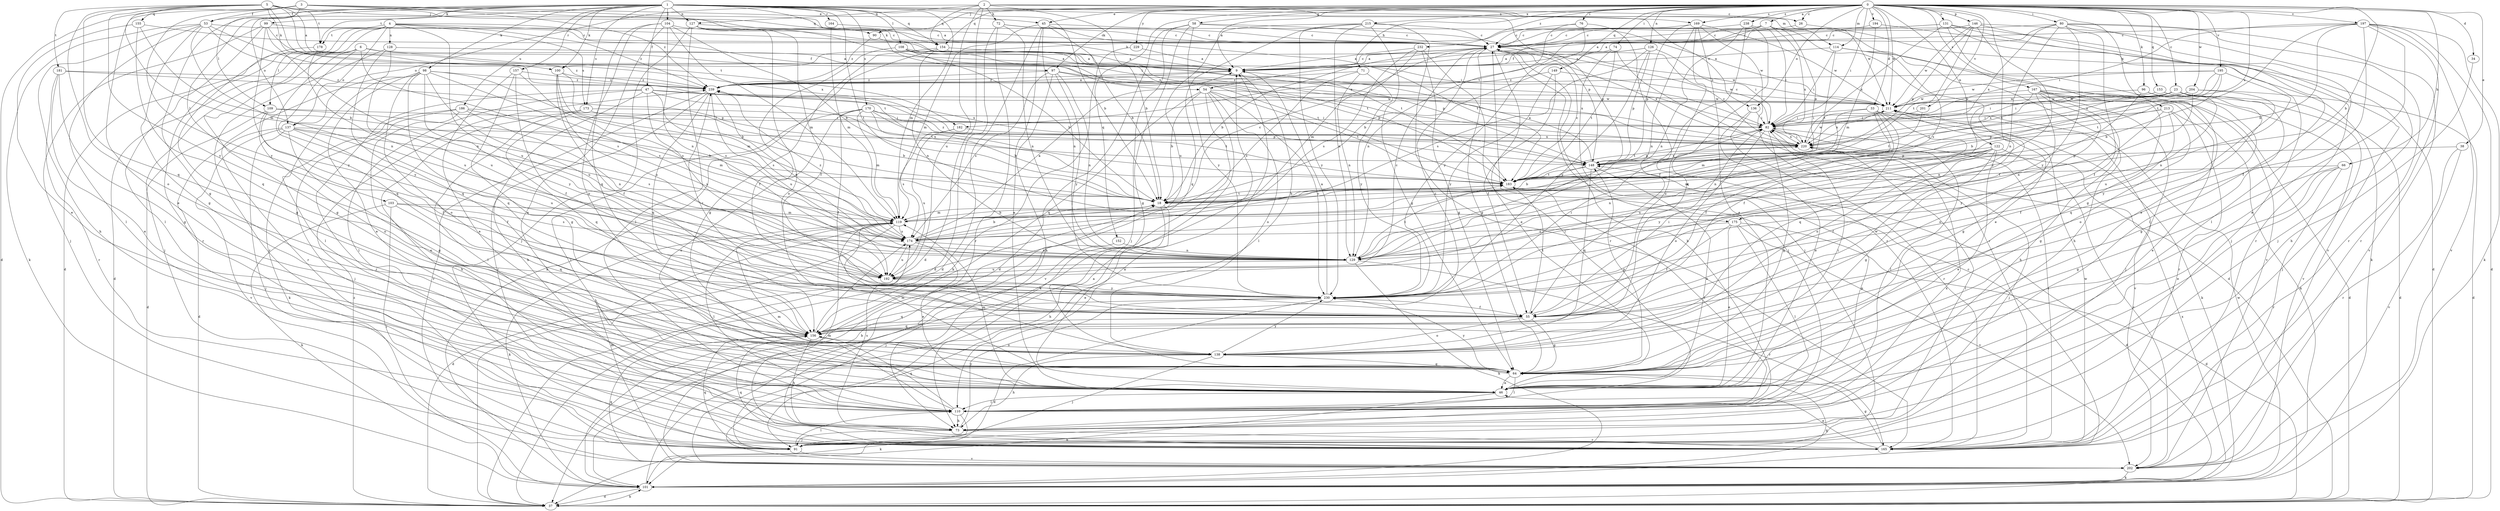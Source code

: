 strict digraph  {
0;
1;
2;
3;
4;
5;
6;
7;
9;
18;
23;
26;
27;
33;
34;
37;
38;
45;
46;
47;
53;
54;
55;
58;
64;
66;
71;
72;
73;
74;
76;
80;
82;
90;
91;
96;
97;
98;
99;
100;
101;
103;
104;
108;
109;
110;
114;
119;
122;
126;
127;
128;
129;
131;
136;
137;
138;
146;
148;
149;
152;
153;
154;
155;
156;
157;
164;
165;
167;
169;
170;
173;
174;
175;
178;
181;
182;
183;
186;
192;
194;
195;
197;
201;
202;
204;
211;
213;
215;
220;
229;
230;
232;
238;
239;
0 -> 7  [label=a];
0 -> 9  [label=a];
0 -> 18  [label=b];
0 -> 23  [label=c];
0 -> 26  [label=c];
0 -> 33  [label=d];
0 -> 34  [label=d];
0 -> 38  [label=e];
0 -> 45  [label=e];
0 -> 58  [label=g];
0 -> 66  [label=h];
0 -> 71  [label=h];
0 -> 74  [label=i];
0 -> 76  [label=i];
0 -> 80  [label=i];
0 -> 82  [label=i];
0 -> 90  [label=j];
0 -> 96  [label=k];
0 -> 97  [label=k];
0 -> 114  [label=m];
0 -> 122  [label=n];
0 -> 126  [label=n];
0 -> 131  [label=o];
0 -> 136  [label=o];
0 -> 146  [label=p];
0 -> 149  [label=q];
0 -> 152  [label=q];
0 -> 153  [label=q];
0 -> 154  [label=q];
0 -> 167  [label=s];
0 -> 169  [label=s];
0 -> 175  [label=t];
0 -> 194  [label=v];
0 -> 195  [label=v];
0 -> 197  [label=v];
0 -> 201  [label=v];
0 -> 204  [label=w];
0 -> 211  [label=w];
0 -> 213  [label=x];
0 -> 215  [label=x];
0 -> 220  [label=x];
0 -> 229  [label=y];
0 -> 232  [label=z];
0 -> 238  [label=z];
1 -> 18  [label=b];
1 -> 47  [label=f];
1 -> 53  [label=f];
1 -> 64  [label=g];
1 -> 97  [label=k];
1 -> 98  [label=k];
1 -> 99  [label=k];
1 -> 100  [label=k];
1 -> 103  [label=l];
1 -> 104  [label=l];
1 -> 108  [label=l];
1 -> 114  [label=m];
1 -> 119  [label=m];
1 -> 127  [label=n];
1 -> 136  [label=o];
1 -> 137  [label=o];
1 -> 154  [label=q];
1 -> 157  [label=r];
1 -> 164  [label=r];
1 -> 169  [label=s];
1 -> 170  [label=s];
1 -> 173  [label=s];
1 -> 175  [label=t];
1 -> 178  [label=t];
1 -> 186  [label=u];
2 -> 18  [label=b];
2 -> 26  [label=c];
2 -> 37  [label=d];
2 -> 72  [label=h];
2 -> 127  [label=n];
2 -> 137  [label=o];
2 -> 148  [label=p];
2 -> 154  [label=q];
2 -> 192  [label=u];
2 -> 211  [label=w];
3 -> 9  [label=a];
3 -> 37  [label=d];
3 -> 45  [label=e];
3 -> 46  [label=e];
3 -> 53  [label=f];
3 -> 109  [label=l];
3 -> 220  [label=x];
3 -> 230  [label=y];
3 -> 239  [label=z];
4 -> 37  [label=d];
4 -> 54  [label=f];
4 -> 82  [label=i];
4 -> 109  [label=l];
4 -> 128  [label=n];
4 -> 137  [label=o];
4 -> 165  [label=r];
4 -> 173  [label=s];
4 -> 178  [label=t];
4 -> 192  [label=u];
4 -> 239  [label=z];
5 -> 9  [label=a];
5 -> 82  [label=i];
5 -> 90  [label=j];
5 -> 100  [label=k];
5 -> 119  [label=m];
5 -> 138  [label=o];
5 -> 154  [label=q];
5 -> 155  [label=q];
5 -> 156  [label=q];
5 -> 178  [label=t];
5 -> 181  [label=t];
5 -> 182  [label=t];
5 -> 230  [label=y];
6 -> 9  [label=a];
6 -> 37  [label=d];
6 -> 64  [label=g];
6 -> 91  [label=j];
6 -> 156  [label=q];
6 -> 174  [label=s];
6 -> 230  [label=y];
6 -> 239  [label=z];
7 -> 27  [label=c];
7 -> 54  [label=f];
7 -> 64  [label=g];
7 -> 100  [label=k];
7 -> 148  [label=p];
7 -> 174  [label=s];
7 -> 182  [label=t];
7 -> 220  [label=x];
9 -> 27  [label=c];
9 -> 110  [label=l];
9 -> 239  [label=z];
18 -> 27  [label=c];
18 -> 46  [label=e];
18 -> 73  [label=h];
18 -> 119  [label=m];
18 -> 183  [label=t];
23 -> 18  [label=b];
23 -> 37  [label=d];
23 -> 82  [label=i];
23 -> 91  [label=j];
23 -> 183  [label=t];
23 -> 192  [label=u];
23 -> 211  [label=w];
26 -> 27  [label=c];
26 -> 101  [label=k];
27 -> 9  [label=a];
27 -> 18  [label=b];
27 -> 46  [label=e];
27 -> 64  [label=g];
27 -> 73  [label=h];
27 -> 91  [label=j];
27 -> 220  [label=x];
33 -> 55  [label=f];
33 -> 82  [label=i];
33 -> 101  [label=k];
33 -> 119  [label=m];
33 -> 129  [label=n];
33 -> 138  [label=o];
33 -> 156  [label=q];
34 -> 73  [label=h];
37 -> 101  [label=k];
37 -> 239  [label=z];
38 -> 148  [label=p];
38 -> 165  [label=r];
38 -> 202  [label=v];
45 -> 18  [label=b];
45 -> 27  [label=c];
45 -> 37  [label=d];
45 -> 46  [label=e];
45 -> 119  [label=m];
45 -> 129  [label=n];
45 -> 183  [label=t];
46 -> 101  [label=k];
46 -> 110  [label=l];
46 -> 119  [label=m];
47 -> 73  [label=h];
47 -> 110  [label=l];
47 -> 165  [label=r];
47 -> 174  [label=s];
47 -> 183  [label=t];
47 -> 192  [label=u];
47 -> 211  [label=w];
47 -> 220  [label=x];
53 -> 27  [label=c];
53 -> 64  [label=g];
53 -> 73  [label=h];
53 -> 101  [label=k];
53 -> 110  [label=l];
53 -> 129  [label=n];
53 -> 183  [label=t];
53 -> 220  [label=x];
54 -> 18  [label=b];
54 -> 101  [label=k];
54 -> 138  [label=o];
54 -> 156  [label=q];
54 -> 183  [label=t];
54 -> 202  [label=v];
54 -> 211  [label=w];
54 -> 230  [label=y];
55 -> 64  [label=g];
55 -> 82  [label=i];
55 -> 138  [label=o];
55 -> 156  [label=q];
55 -> 183  [label=t];
55 -> 239  [label=z];
58 -> 27  [label=c];
58 -> 37  [label=d];
58 -> 64  [label=g];
58 -> 91  [label=j];
58 -> 148  [label=p];
58 -> 230  [label=y];
64 -> 46  [label=e];
64 -> 82  [label=i];
64 -> 110  [label=l];
64 -> 119  [label=m];
64 -> 148  [label=p];
64 -> 230  [label=y];
66 -> 46  [label=e];
66 -> 64  [label=g];
66 -> 110  [label=l];
66 -> 165  [label=r];
66 -> 183  [label=t];
71 -> 129  [label=n];
71 -> 174  [label=s];
71 -> 230  [label=y];
71 -> 239  [label=z];
72 -> 27  [label=c];
72 -> 37  [label=d];
72 -> 129  [label=n];
72 -> 165  [label=r];
72 -> 211  [label=w];
73 -> 91  [label=j];
73 -> 165  [label=r];
73 -> 174  [label=s];
73 -> 220  [label=x];
73 -> 230  [label=y];
74 -> 9  [label=a];
74 -> 37  [label=d];
74 -> 91  [label=j];
74 -> 183  [label=t];
76 -> 27  [label=c];
76 -> 129  [label=n];
76 -> 165  [label=r];
76 -> 230  [label=y];
80 -> 9  [label=a];
80 -> 27  [label=c];
80 -> 55  [label=f];
80 -> 110  [label=l];
80 -> 129  [label=n];
80 -> 165  [label=r];
80 -> 202  [label=v];
80 -> 220  [label=x];
80 -> 230  [label=y];
82 -> 27  [label=c];
82 -> 64  [label=g];
82 -> 110  [label=l];
82 -> 138  [label=o];
82 -> 183  [label=t];
82 -> 220  [label=x];
90 -> 183  [label=t];
90 -> 239  [label=z];
91 -> 82  [label=i];
91 -> 110  [label=l];
91 -> 156  [label=q];
91 -> 202  [label=v];
96 -> 129  [label=n];
96 -> 138  [label=o];
96 -> 202  [label=v];
96 -> 211  [label=w];
97 -> 73  [label=h];
97 -> 129  [label=n];
97 -> 148  [label=p];
97 -> 174  [label=s];
97 -> 220  [label=x];
97 -> 230  [label=y];
97 -> 239  [label=z];
98 -> 46  [label=e];
98 -> 110  [label=l];
98 -> 119  [label=m];
98 -> 138  [label=o];
98 -> 156  [label=q];
98 -> 165  [label=r];
98 -> 174  [label=s];
98 -> 192  [label=u];
98 -> 230  [label=y];
98 -> 239  [label=z];
99 -> 27  [label=c];
99 -> 91  [label=j];
99 -> 110  [label=l];
99 -> 129  [label=n];
99 -> 220  [label=x];
99 -> 230  [label=y];
100 -> 18  [label=b];
100 -> 55  [label=f];
100 -> 174  [label=s];
100 -> 192  [label=u];
100 -> 239  [label=z];
101 -> 9  [label=a];
101 -> 27  [label=c];
101 -> 37  [label=d];
101 -> 64  [label=g];
101 -> 211  [label=w];
101 -> 220  [label=x];
103 -> 91  [label=j];
103 -> 101  [label=k];
103 -> 119  [label=m];
103 -> 156  [label=q];
103 -> 174  [label=s];
104 -> 18  [label=b];
104 -> 27  [label=c];
104 -> 46  [label=e];
104 -> 119  [label=m];
104 -> 129  [label=n];
104 -> 138  [label=o];
104 -> 156  [label=q];
108 -> 9  [label=a];
108 -> 18  [label=b];
108 -> 55  [label=f];
108 -> 148  [label=p];
108 -> 183  [label=t];
109 -> 18  [label=b];
109 -> 37  [label=d];
109 -> 55  [label=f];
109 -> 82  [label=i];
109 -> 138  [label=o];
110 -> 73  [label=h];
110 -> 101  [label=k];
110 -> 119  [label=m];
110 -> 148  [label=p];
110 -> 156  [label=q];
114 -> 9  [label=a];
114 -> 46  [label=e];
114 -> 73  [label=h];
114 -> 82  [label=i];
114 -> 183  [label=t];
114 -> 202  [label=v];
119 -> 18  [label=b];
119 -> 37  [label=d];
119 -> 101  [label=k];
119 -> 110  [label=l];
119 -> 174  [label=s];
122 -> 46  [label=e];
122 -> 55  [label=f];
122 -> 64  [label=g];
122 -> 119  [label=m];
122 -> 129  [label=n];
122 -> 148  [label=p];
122 -> 192  [label=u];
122 -> 202  [label=v];
122 -> 230  [label=y];
126 -> 9  [label=a];
126 -> 18  [label=b];
126 -> 82  [label=i];
126 -> 148  [label=p];
126 -> 174  [label=s];
126 -> 230  [label=y];
127 -> 27  [label=c];
127 -> 55  [label=f];
127 -> 91  [label=j];
127 -> 110  [label=l];
127 -> 138  [label=o];
127 -> 183  [label=t];
128 -> 9  [label=a];
128 -> 156  [label=q];
128 -> 165  [label=r];
128 -> 192  [label=u];
129 -> 101  [label=k];
129 -> 165  [label=r];
129 -> 183  [label=t];
129 -> 192  [label=u];
131 -> 9  [label=a];
131 -> 27  [label=c];
131 -> 46  [label=e];
131 -> 91  [label=j];
131 -> 165  [label=r];
131 -> 202  [label=v];
131 -> 220  [label=x];
136 -> 46  [label=e];
136 -> 82  [label=i];
136 -> 165  [label=r];
137 -> 37  [label=d];
137 -> 55  [label=f];
137 -> 64  [label=g];
137 -> 91  [label=j];
137 -> 174  [label=s];
137 -> 192  [label=u];
137 -> 202  [label=v];
137 -> 220  [label=x];
138 -> 64  [label=g];
138 -> 73  [label=h];
138 -> 91  [label=j];
138 -> 211  [label=w];
138 -> 230  [label=y];
146 -> 27  [label=c];
146 -> 91  [label=j];
146 -> 110  [label=l];
146 -> 148  [label=p];
146 -> 183  [label=t];
146 -> 211  [label=w];
146 -> 230  [label=y];
148 -> 9  [label=a];
148 -> 18  [label=b];
148 -> 46  [label=e];
148 -> 156  [label=q];
148 -> 183  [label=t];
148 -> 220  [label=x];
148 -> 239  [label=z];
149 -> 55  [label=f];
149 -> 211  [label=w];
149 -> 230  [label=y];
149 -> 239  [label=z];
152 -> 91  [label=j];
152 -> 129  [label=n];
153 -> 64  [label=g];
153 -> 156  [label=q];
153 -> 211  [label=w];
154 -> 9  [label=a];
154 -> 64  [label=g];
154 -> 101  [label=k];
154 -> 129  [label=n];
154 -> 211  [label=w];
155 -> 18  [label=b];
155 -> 27  [label=c];
155 -> 46  [label=e];
155 -> 156  [label=q];
156 -> 27  [label=c];
156 -> 73  [label=h];
156 -> 138  [label=o];
156 -> 174  [label=s];
157 -> 46  [label=e];
157 -> 55  [label=f];
157 -> 64  [label=g];
157 -> 174  [label=s];
157 -> 239  [label=z];
164 -> 27  [label=c];
164 -> 119  [label=m];
165 -> 46  [label=e];
165 -> 64  [label=g];
165 -> 82  [label=i];
165 -> 119  [label=m];
165 -> 156  [label=q];
165 -> 211  [label=w];
167 -> 37  [label=d];
167 -> 55  [label=f];
167 -> 64  [label=g];
167 -> 73  [label=h];
167 -> 91  [label=j];
167 -> 101  [label=k];
167 -> 138  [label=o];
167 -> 165  [label=r];
167 -> 211  [label=w];
169 -> 27  [label=c];
169 -> 46  [label=e];
169 -> 129  [label=n];
169 -> 138  [label=o];
169 -> 148  [label=p];
169 -> 165  [label=r];
169 -> 211  [label=w];
170 -> 18  [label=b];
170 -> 46  [label=e];
170 -> 55  [label=f];
170 -> 82  [label=i];
170 -> 110  [label=l];
170 -> 119  [label=m];
170 -> 148  [label=p];
170 -> 183  [label=t];
173 -> 18  [label=b];
173 -> 73  [label=h];
173 -> 82  [label=i];
173 -> 110  [label=l];
173 -> 156  [label=q];
174 -> 9  [label=a];
174 -> 18  [label=b];
174 -> 46  [label=e];
174 -> 129  [label=n];
174 -> 192  [label=u];
174 -> 239  [label=z];
175 -> 37  [label=d];
175 -> 46  [label=e];
175 -> 55  [label=f];
175 -> 110  [label=l];
175 -> 174  [label=s];
175 -> 202  [label=v];
178 -> 64  [label=g];
178 -> 192  [label=u];
181 -> 46  [label=e];
181 -> 64  [label=g];
181 -> 148  [label=p];
181 -> 165  [label=r];
181 -> 239  [label=z];
182 -> 174  [label=s];
182 -> 192  [label=u];
182 -> 220  [label=x];
183 -> 18  [label=b];
183 -> 27  [label=c];
183 -> 37  [label=d];
183 -> 110  [label=l];
186 -> 46  [label=e];
186 -> 82  [label=i];
186 -> 91  [label=j];
186 -> 101  [label=k];
186 -> 119  [label=m];
186 -> 129  [label=n];
192 -> 27  [label=c];
192 -> 230  [label=y];
194 -> 27  [label=c];
194 -> 37  [label=d];
194 -> 119  [label=m];
195 -> 18  [label=b];
195 -> 129  [label=n];
195 -> 183  [label=t];
195 -> 211  [label=w];
195 -> 220  [label=x];
195 -> 239  [label=z];
197 -> 18  [label=b];
197 -> 27  [label=c];
197 -> 37  [label=d];
197 -> 46  [label=e];
197 -> 55  [label=f];
197 -> 82  [label=i];
197 -> 101  [label=k];
197 -> 165  [label=r];
197 -> 183  [label=t];
197 -> 202  [label=v];
201 -> 82  [label=i];
201 -> 183  [label=t];
202 -> 9  [label=a];
202 -> 18  [label=b];
202 -> 101  [label=k];
202 -> 119  [label=m];
202 -> 156  [label=q];
204 -> 37  [label=d];
204 -> 82  [label=i];
204 -> 129  [label=n];
204 -> 211  [label=w];
204 -> 220  [label=x];
204 -> 230  [label=y];
211 -> 82  [label=i];
211 -> 202  [label=v];
211 -> 220  [label=x];
213 -> 46  [label=e];
213 -> 55  [label=f];
213 -> 64  [label=g];
213 -> 82  [label=i];
213 -> 148  [label=p];
213 -> 230  [label=y];
215 -> 27  [label=c];
215 -> 64  [label=g];
215 -> 129  [label=n];
215 -> 156  [label=q];
215 -> 165  [label=r];
215 -> 192  [label=u];
215 -> 230  [label=y];
220 -> 27  [label=c];
220 -> 82  [label=i];
220 -> 91  [label=j];
220 -> 148  [label=p];
220 -> 211  [label=w];
229 -> 9  [label=a];
229 -> 101  [label=k];
230 -> 9  [label=a];
230 -> 37  [label=d];
230 -> 55  [label=f];
230 -> 82  [label=i];
230 -> 156  [label=q];
232 -> 9  [label=a];
232 -> 64  [label=g];
232 -> 110  [label=l];
232 -> 119  [label=m];
232 -> 174  [label=s];
238 -> 27  [label=c];
238 -> 55  [label=f];
238 -> 82  [label=i];
238 -> 129  [label=n];
238 -> 156  [label=q];
239 -> 9  [label=a];
239 -> 129  [label=n];
239 -> 156  [label=q];
239 -> 165  [label=r];
239 -> 192  [label=u];
239 -> 202  [label=v];
239 -> 211  [label=w];
}
